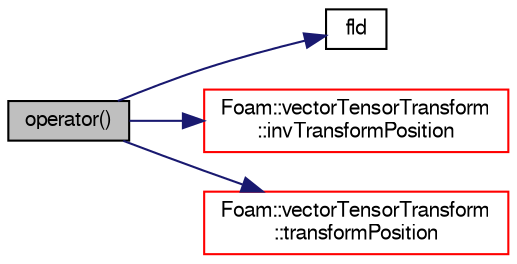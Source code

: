 digraph "operator()"
{
  bgcolor="transparent";
  edge [fontname="FreeSans",fontsize="10",labelfontname="FreeSans",labelfontsize="10"];
  node [fontname="FreeSans",fontsize="10",shape=record];
  rankdir="LR";
  Node0 [label="operator()",height=0.2,width=0.4,color="black", fillcolor="grey75", style="filled", fontcolor="black"];
  Node0 -> Node1 [color="midnightblue",fontsize="10",style="solid",fontname="FreeSans"];
  Node1 [label="fld",height=0.2,width=0.4,color="black",URL="$a18899.html#a378472d1f8b33eeefbda63a947476c8c"];
  Node0 -> Node2 [color="midnightblue",fontsize="10",style="solid",fontname="FreeSans"];
  Node2 [label="Foam::vectorTensorTransform\l::invTransformPosition",height=0.2,width=0.4,color="red",URL="$a27698.html#a9fc50d19a7daa800a64cf478a9880702",tooltip="Inverse transform the given position. "];
  Node0 -> Node10 [color="midnightblue",fontsize="10",style="solid",fontname="FreeSans"];
  Node10 [label="Foam::vectorTensorTransform\l::transformPosition",height=0.2,width=0.4,color="red",URL="$a27698.html#ae27d8f564ed7ce3f9885907c3a790d37",tooltip="Transform the given position. "];
}
